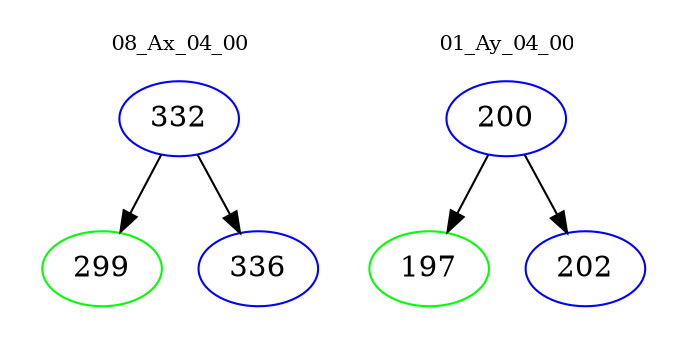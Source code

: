 digraph{
subgraph cluster_0 {
color = white
label = "08_Ax_04_00";
fontsize=10;
T0_332 [label="332", color="blue"]
T0_332 -> T0_299 [color="black"]
T0_299 [label="299", color="green"]
T0_332 -> T0_336 [color="black"]
T0_336 [label="336", color="blue"]
}
subgraph cluster_1 {
color = white
label = "01_Ay_04_00";
fontsize=10;
T1_200 [label="200", color="blue"]
T1_200 -> T1_197 [color="black"]
T1_197 [label="197", color="green"]
T1_200 -> T1_202 [color="black"]
T1_202 [label="202", color="blue"]
}
}
